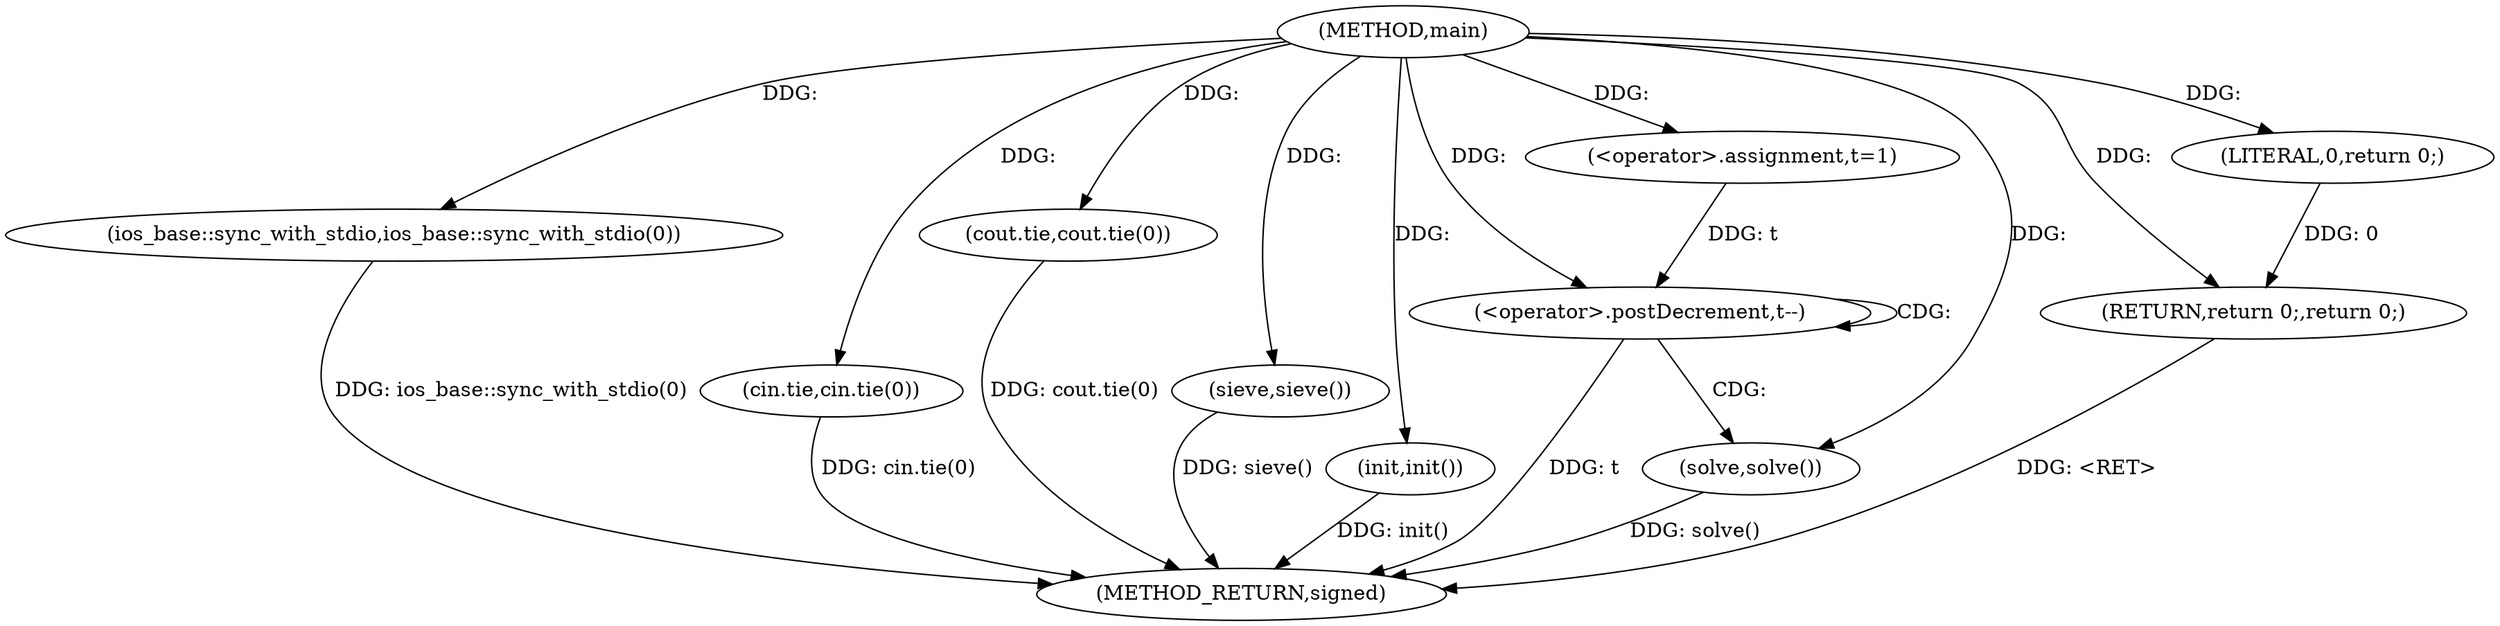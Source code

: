 digraph "main" {  
"1000449" [label = "(METHOD,main)" ]
"1000470" [label = "(METHOD_RETURN,signed)" ]
"1000451" [label = "(ios_base::sync_with_stdio,ios_base::sync_with_stdio(0))" ]
"1000453" [label = "(cin.tie,cin.tie(0))" ]
"1000455" [label = "(cout.tie,cout.tie(0))" ]
"1000457" [label = "(sieve,sieve())" ]
"1000458" [label = "(init,init())" ]
"1000460" [label = "(<operator>.assignment,t=1)" ]
"1000468" [label = "(RETURN,return 0;,return 0;)" ]
"1000464" [label = "(<operator>.postDecrement,t--)" ]
"1000469" [label = "(LITERAL,0,return 0;)" ]
"1000467" [label = "(solve,solve())" ]
  "1000468" -> "1000470"  [ label = "DDG: <RET>"] 
  "1000451" -> "1000470"  [ label = "DDG: ios_base::sync_with_stdio(0)"] 
  "1000453" -> "1000470"  [ label = "DDG: cin.tie(0)"] 
  "1000455" -> "1000470"  [ label = "DDG: cout.tie(0)"] 
  "1000457" -> "1000470"  [ label = "DDG: sieve()"] 
  "1000458" -> "1000470"  [ label = "DDG: init()"] 
  "1000464" -> "1000470"  [ label = "DDG: t"] 
  "1000467" -> "1000470"  [ label = "DDG: solve()"] 
  "1000449" -> "1000457"  [ label = "DDG: "] 
  "1000449" -> "1000458"  [ label = "DDG: "] 
  "1000449" -> "1000460"  [ label = "DDG: "] 
  "1000469" -> "1000468"  [ label = "DDG: 0"] 
  "1000449" -> "1000468"  [ label = "DDG: "] 
  "1000449" -> "1000451"  [ label = "DDG: "] 
  "1000449" -> "1000453"  [ label = "DDG: "] 
  "1000449" -> "1000455"  [ label = "DDG: "] 
  "1000449" -> "1000469"  [ label = "DDG: "] 
  "1000460" -> "1000464"  [ label = "DDG: t"] 
  "1000449" -> "1000464"  [ label = "DDG: "] 
  "1000449" -> "1000467"  [ label = "DDG: "] 
  "1000464" -> "1000464"  [ label = "CDG: "] 
  "1000464" -> "1000467"  [ label = "CDG: "] 
}
